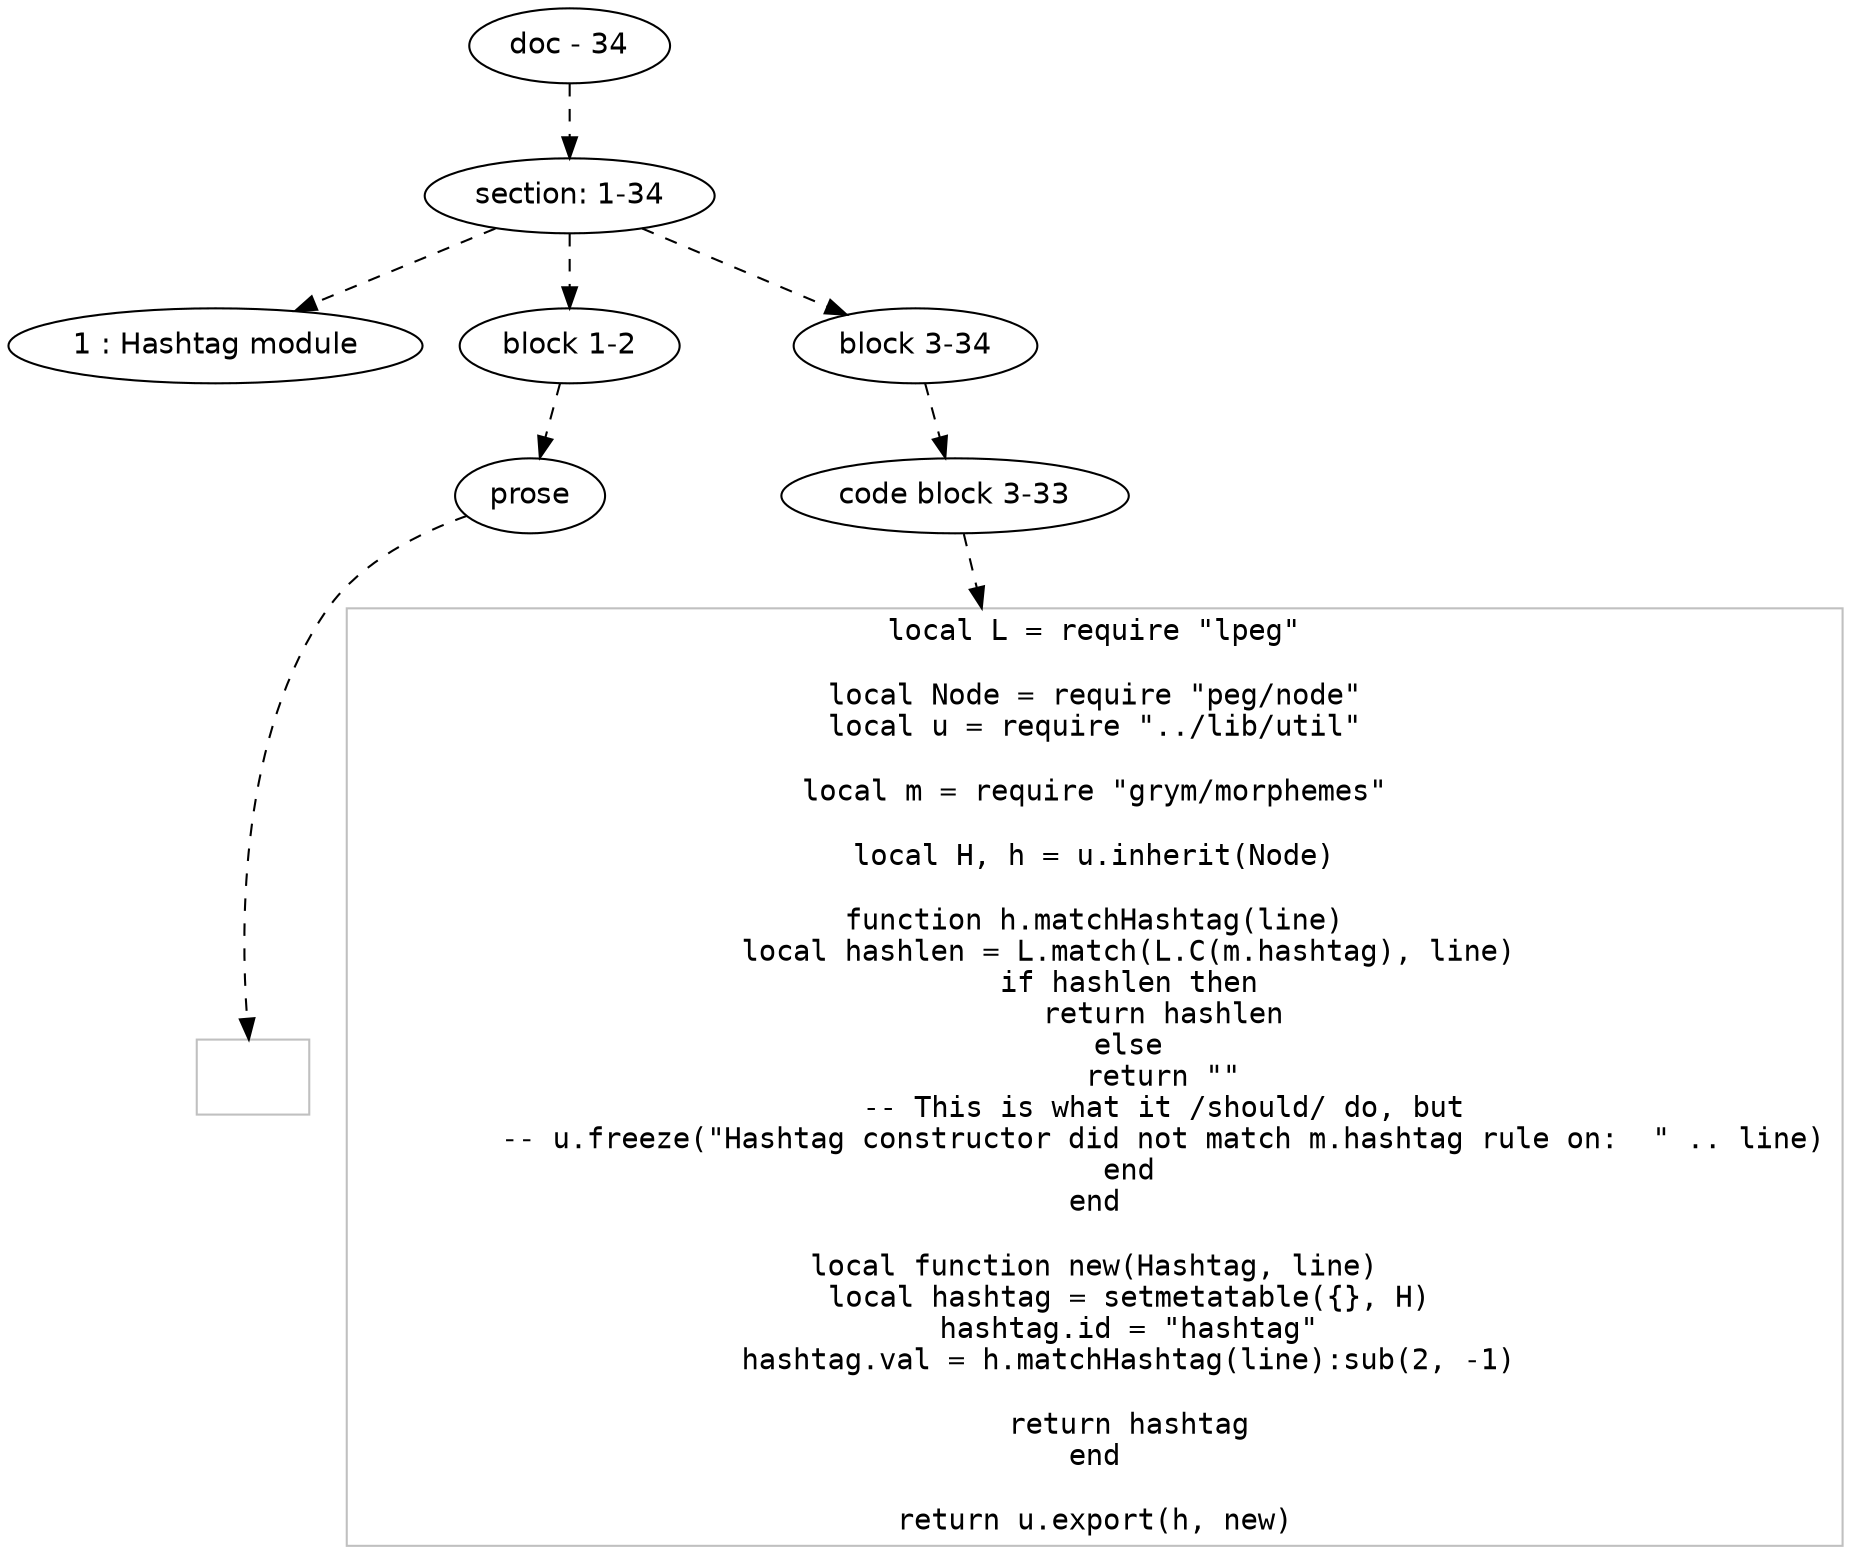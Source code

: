 digraph hierarchy {

node [fontname=Helvetica]
edge [style=dashed]

doc_0 [label="doc - 34"]


doc_0 -> { section_1}
{rank=same; section_1}

section_1 [label="section: 1-34"]


section_1 -> { header_2 block_3 block_4}
{rank=same; header_2 block_3 block_4}

header_2 [label="1 : Hashtag module"]

block_3 [label="block 1-2"]

block_4 [label="block 3-34"]


block_3 -> { prose_5}
{rank=same; prose_5}

prose_5 [label="prose"]


prose_5 -> leaf_6
leaf_6  [color=Gray,shape=rectangle,fontname=Inconsolata,label=""]
block_4 -> { codeblock_7}
{rank=same; codeblock_7}

codeblock_7 [label="code block 3-33"]


codeblock_7 -> leaf_8
leaf_8  [color=Gray,shape=rectangle,fontname=Inconsolata,label="local L = require \"lpeg\"

local Node = require \"peg/node\"
local u = require \"../lib/util\"

local m = require \"grym/morphemes\"

local H, h = u.inherit(Node)

function h.matchHashtag(line)
    local hashlen = L.match(L.C(m.hashtag), line)
    if hashlen then
        return hashlen
    else
        return \"\"
        -- This is what it /should/ do, but
        -- u.freeze(\"Hashtag constructor did not match m.hashtag rule on:  \" .. line)
    end
end

local function new(Hashtag, line)
    local hashtag = setmetatable({}, H)
    hashtag.id = \"hashtag\"
    hashtag.val = h.matchHashtag(line):sub(2, -1)

    return hashtag
end

return u.export(h, new)"]

}
